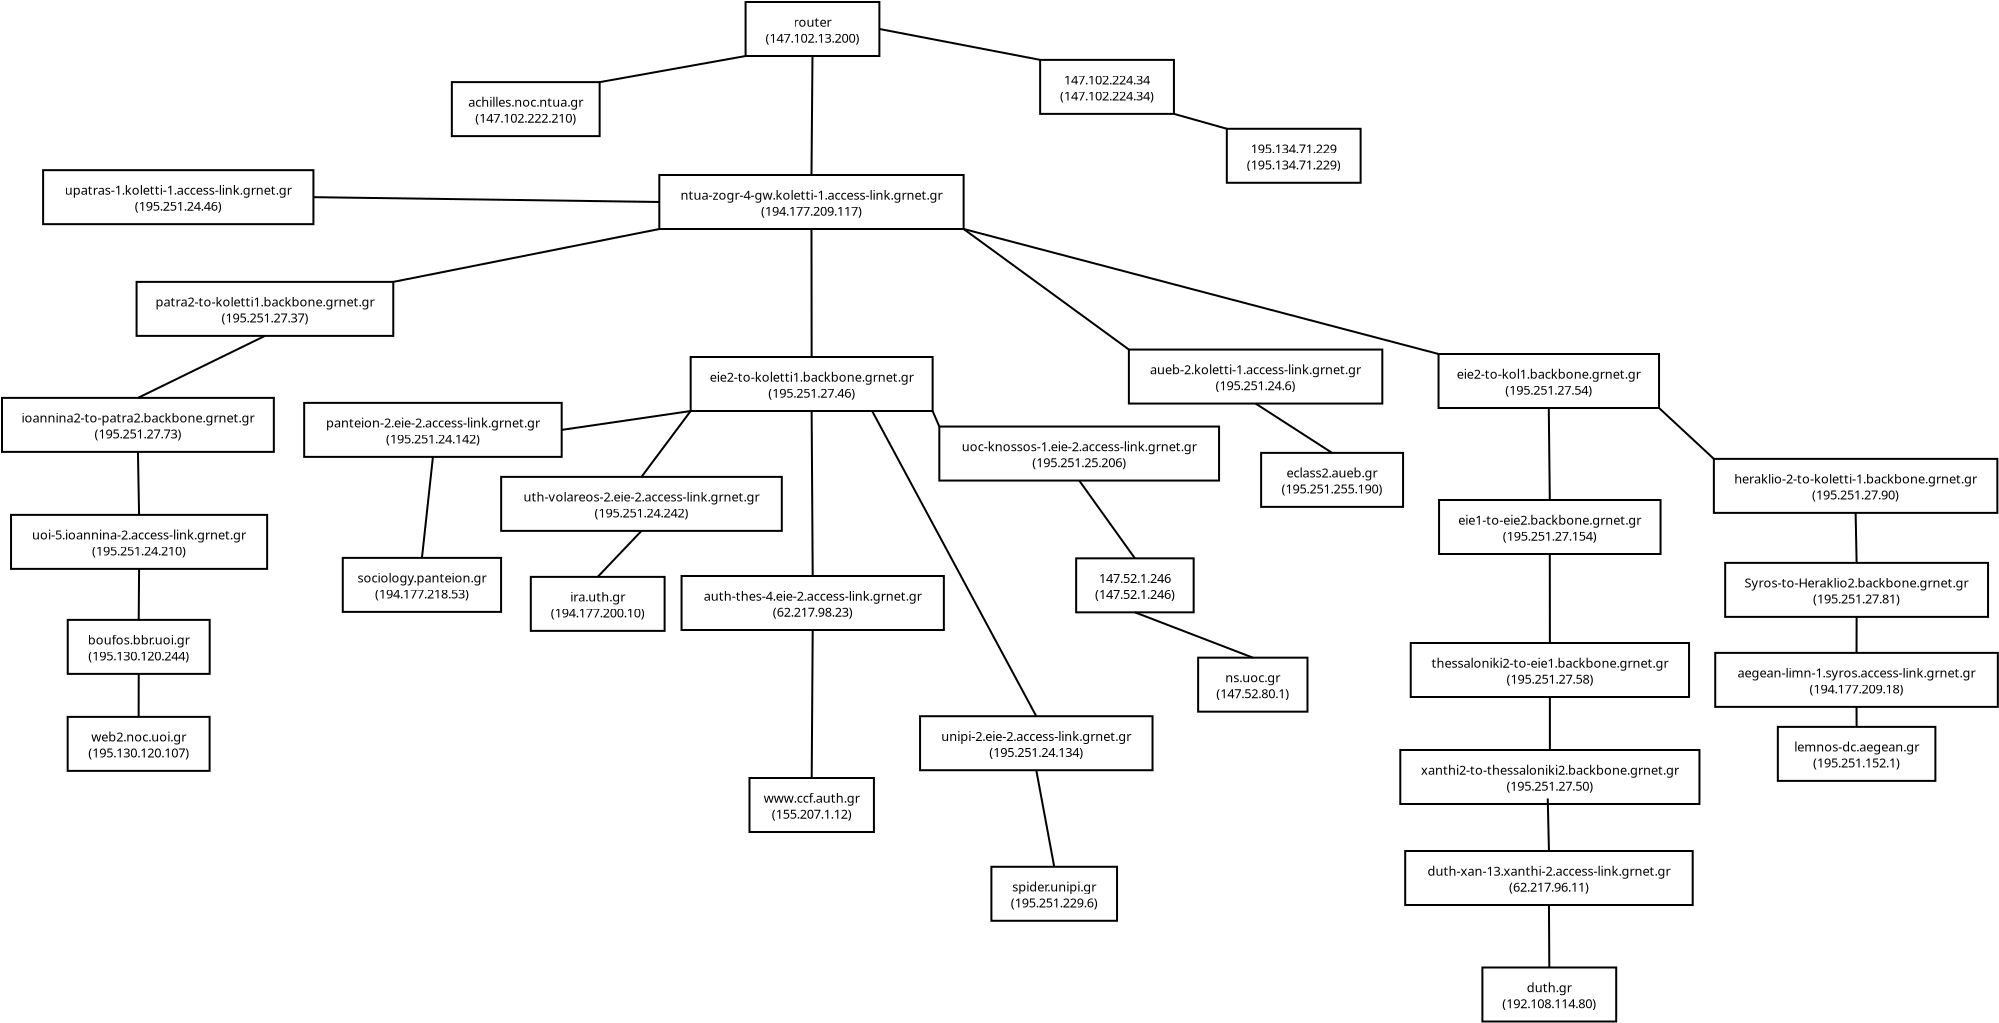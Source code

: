<?xml version="1.0" encoding="UTF-8"?>
<dia:diagram xmlns:dia="http://www.lysator.liu.se/~alla/dia/">
  <dia:layer name="Background" visible="true" active="true">
    <dia:object type="Flowchart - Box" version="0" id="O0">
      <dia:attribute name="obj_pos">
        <dia:point val="12.055,2.95"/>
      </dia:attribute>
      <dia:attribute name="obj_bb">
        <dia:rectangle val="12.005,2.9;18.795,5.7"/>
      </dia:attribute>
      <dia:attribute name="elem_corner">
        <dia:point val="12.055,2.95"/>
      </dia:attribute>
      <dia:attribute name="elem_width">
        <dia:real val="6.69"/>
      </dia:attribute>
      <dia:attribute name="elem_height">
        <dia:real val="2.7"/>
      </dia:attribute>
      <dia:attribute name="show_background">
        <dia:boolean val="true"/>
      </dia:attribute>
      <dia:attribute name="padding">
        <dia:real val="0.5"/>
      </dia:attribute>
      <dia:attribute name="text">
        <dia:composite type="text">
          <dia:attribute name="string">
            <dia:string>#router
(147.102.13.200)#</dia:string>
          </dia:attribute>
          <dia:attribute name="font">
            <dia:font family="sans" style="0" name="Helvetica"/>
          </dia:attribute>
          <dia:attribute name="height">
            <dia:real val="0.8"/>
          </dia:attribute>
          <dia:attribute name="pos">
            <dia:point val="15.4,4.095"/>
          </dia:attribute>
          <dia:attribute name="color">
            <dia:color val="#000000"/>
          </dia:attribute>
          <dia:attribute name="alignment">
            <dia:enum val="1"/>
          </dia:attribute>
        </dia:composite>
      </dia:attribute>
    </dia:object>
    <dia:object type="Flowchart - Box" version="0" id="O1">
      <dia:attribute name="obj_pos">
        <dia:point val="7.742,11.6"/>
      </dia:attribute>
      <dia:attribute name="obj_bb">
        <dia:rectangle val="7.692,11.55;23.008,14.35"/>
      </dia:attribute>
      <dia:attribute name="elem_corner">
        <dia:point val="7.742,11.6"/>
      </dia:attribute>
      <dia:attribute name="elem_width">
        <dia:real val="15.215"/>
      </dia:attribute>
      <dia:attribute name="elem_height">
        <dia:real val="2.7"/>
      </dia:attribute>
      <dia:attribute name="show_background">
        <dia:boolean val="true"/>
      </dia:attribute>
      <dia:attribute name="padding">
        <dia:real val="0.5"/>
      </dia:attribute>
      <dia:attribute name="text">
        <dia:composite type="text">
          <dia:attribute name="string">
            <dia:string>#ntua-zogr-4-gw.koletti-1.access-link.grnet.gr
(194.177.209.117)#</dia:string>
          </dia:attribute>
          <dia:attribute name="font">
            <dia:font family="sans" style="0" name="Helvetica"/>
          </dia:attribute>
          <dia:attribute name="height">
            <dia:real val="0.8"/>
          </dia:attribute>
          <dia:attribute name="pos">
            <dia:point val="15.35,12.745"/>
          </dia:attribute>
          <dia:attribute name="color">
            <dia:color val="#000000"/>
          </dia:attribute>
          <dia:attribute name="alignment">
            <dia:enum val="1"/>
          </dia:attribute>
        </dia:composite>
      </dia:attribute>
    </dia:object>
    <dia:object type="Flowchart - Box" version="0" id="O2">
      <dia:attribute name="obj_pos">
        <dia:point val="9.309,20.7"/>
      </dia:attribute>
      <dia:attribute name="obj_bb">
        <dia:rectangle val="9.259,20.65;21.456,23.45"/>
      </dia:attribute>
      <dia:attribute name="elem_corner">
        <dia:point val="9.309,20.7"/>
      </dia:attribute>
      <dia:attribute name="elem_width">
        <dia:real val="12.098"/>
      </dia:attribute>
      <dia:attribute name="elem_height">
        <dia:real val="2.7"/>
      </dia:attribute>
      <dia:attribute name="show_background">
        <dia:boolean val="true"/>
      </dia:attribute>
      <dia:attribute name="padding">
        <dia:real val="0.5"/>
      </dia:attribute>
      <dia:attribute name="text">
        <dia:composite type="text">
          <dia:attribute name="string">
            <dia:string>#eie2-to-koletti1.backbone.grnet.gr
(195.251.27.46)#</dia:string>
          </dia:attribute>
          <dia:attribute name="font">
            <dia:font family="sans" style="0" name="Helvetica"/>
          </dia:attribute>
          <dia:attribute name="height">
            <dia:real val="0.8"/>
          </dia:attribute>
          <dia:attribute name="pos">
            <dia:point val="15.358,21.845"/>
          </dia:attribute>
          <dia:attribute name="color">
            <dia:color val="#000000"/>
          </dia:attribute>
          <dia:attribute name="alignment">
            <dia:enum val="1"/>
          </dia:attribute>
        </dia:composite>
      </dia:attribute>
    </dia:object>
    <dia:object type="Flowchart - Box" version="0" id="O3">
      <dia:attribute name="obj_pos">
        <dia:point val="8.854,31.65"/>
      </dia:attribute>
      <dia:attribute name="obj_bb">
        <dia:rectangle val="8.804,31.6;22.019,34.4"/>
      </dia:attribute>
      <dia:attribute name="elem_corner">
        <dia:point val="8.854,31.65"/>
      </dia:attribute>
      <dia:attribute name="elem_width">
        <dia:real val="13.115"/>
      </dia:attribute>
      <dia:attribute name="elem_height">
        <dia:real val="2.7"/>
      </dia:attribute>
      <dia:attribute name="show_background">
        <dia:boolean val="true"/>
      </dia:attribute>
      <dia:attribute name="padding">
        <dia:real val="0.5"/>
      </dia:attribute>
      <dia:attribute name="text">
        <dia:composite type="text">
          <dia:attribute name="string">
            <dia:string>#auth-thes-4.eie-2.access-link.grnet.gr
(62.217.98.23)#</dia:string>
          </dia:attribute>
          <dia:attribute name="font">
            <dia:font family="sans" style="0" name="Helvetica"/>
          </dia:attribute>
          <dia:attribute name="height">
            <dia:real val="0.8"/>
          </dia:attribute>
          <dia:attribute name="pos">
            <dia:point val="15.411,32.795"/>
          </dia:attribute>
          <dia:attribute name="color">
            <dia:color val="#000000"/>
          </dia:attribute>
          <dia:attribute name="alignment">
            <dia:enum val="1"/>
          </dia:attribute>
        </dia:composite>
      </dia:attribute>
    </dia:object>
    <dia:object type="Flowchart - Box" version="0" id="O4">
      <dia:attribute name="obj_pos">
        <dia:point val="12.25,41.75"/>
      </dia:attribute>
      <dia:attribute name="obj_bb">
        <dia:rectangle val="12.2,41.7;18.523,44.5"/>
      </dia:attribute>
      <dia:attribute name="elem_corner">
        <dia:point val="12.25,41.75"/>
      </dia:attribute>
      <dia:attribute name="elem_width">
        <dia:real val="6.222"/>
      </dia:attribute>
      <dia:attribute name="elem_height">
        <dia:real val="2.7"/>
      </dia:attribute>
      <dia:attribute name="show_background">
        <dia:boolean val="true"/>
      </dia:attribute>
      <dia:attribute name="padding">
        <dia:real val="0.5"/>
      </dia:attribute>
      <dia:attribute name="text">
        <dia:composite type="text">
          <dia:attribute name="string">
            <dia:string>#www.ccf.auth.gr
(155.207.1.12)#</dia:string>
          </dia:attribute>
          <dia:attribute name="font">
            <dia:font family="sans" style="0" name="Helvetica"/>
          </dia:attribute>
          <dia:attribute name="height">
            <dia:real val="0.8"/>
          </dia:attribute>
          <dia:attribute name="pos">
            <dia:point val="15.361,42.895"/>
          </dia:attribute>
          <dia:attribute name="color">
            <dia:color val="#000000"/>
          </dia:attribute>
          <dia:attribute name="alignment">
            <dia:enum val="1"/>
          </dia:attribute>
        </dia:composite>
      </dia:attribute>
    </dia:object>
    <dia:object type="Standard - Line" version="0" id="O5">
      <dia:attribute name="obj_pos">
        <dia:point val="15.4,5.65"/>
      </dia:attribute>
      <dia:attribute name="obj_bb">
        <dia:rectangle val="15.3,5.6;15.45,11.65"/>
      </dia:attribute>
      <dia:attribute name="conn_endpoints">
        <dia:point val="15.4,5.65"/>
        <dia:point val="15.35,11.6"/>
      </dia:attribute>
      <dia:attribute name="numcp">
        <dia:int val="1"/>
      </dia:attribute>
      <dia:connections>
        <dia:connection handle="0" to="O0" connection="13"/>
        <dia:connection handle="1" to="O1" connection="2"/>
      </dia:connections>
    </dia:object>
    <dia:object type="Standard - Line" version="0" id="O6">
      <dia:attribute name="obj_pos">
        <dia:point val="15.35,14.3"/>
      </dia:attribute>
      <dia:attribute name="obj_bb">
        <dia:rectangle val="15.3,14.25;15.408,20.75"/>
      </dia:attribute>
      <dia:attribute name="conn_endpoints">
        <dia:point val="15.35,14.3"/>
        <dia:point val="15.358,20.7"/>
      </dia:attribute>
      <dia:attribute name="numcp">
        <dia:int val="1"/>
      </dia:attribute>
      <dia:connections>
        <dia:connection handle="0" to="O1" connection="13"/>
        <dia:connection handle="1" to="O2" connection="2"/>
      </dia:connections>
    </dia:object>
    <dia:object type="Standard - Line" version="0" id="O7">
      <dia:attribute name="obj_pos">
        <dia:point val="15.358,23.4"/>
      </dia:attribute>
      <dia:attribute name="obj_bb">
        <dia:rectangle val="15.307,23.35;15.462,31.7"/>
      </dia:attribute>
      <dia:attribute name="conn_endpoints">
        <dia:point val="15.358,23.4"/>
        <dia:point val="15.411,31.65"/>
      </dia:attribute>
      <dia:attribute name="numcp">
        <dia:int val="1"/>
      </dia:attribute>
      <dia:connections>
        <dia:connection handle="0" to="O2" connection="13"/>
        <dia:connection handle="1" to="O3" connection="2"/>
      </dia:connections>
    </dia:object>
    <dia:object type="Standard - Line" version="0" id="O8">
      <dia:attribute name="obj_pos">
        <dia:point val="15.411,34.35"/>
      </dia:attribute>
      <dia:attribute name="obj_bb">
        <dia:rectangle val="15.311,34.3;15.462,41.8"/>
      </dia:attribute>
      <dia:attribute name="conn_endpoints">
        <dia:point val="15.411,34.35"/>
        <dia:point val="15.361,41.75"/>
      </dia:attribute>
      <dia:attribute name="numcp">
        <dia:int val="1"/>
      </dia:attribute>
      <dia:connections>
        <dia:connection handle="0" to="O3" connection="13"/>
        <dia:connection handle="1" to="O4" connection="2"/>
      </dia:connections>
    </dia:object>
    <dia:object type="Flowchart - Box" version="0" id="O9">
      <dia:attribute name="obj_pos">
        <dia:point val="31.22,20.328"/>
      </dia:attribute>
      <dia:attribute name="obj_bb">
        <dia:rectangle val="31.169,20.278;43.942,23.078"/>
      </dia:attribute>
      <dia:attribute name="elem_corner">
        <dia:point val="31.22,20.328"/>
      </dia:attribute>
      <dia:attribute name="elem_width">
        <dia:real val="12.672"/>
      </dia:attribute>
      <dia:attribute name="elem_height">
        <dia:real val="2.7"/>
      </dia:attribute>
      <dia:attribute name="show_background">
        <dia:boolean val="true"/>
      </dia:attribute>
      <dia:attribute name="padding">
        <dia:real val="0.5"/>
      </dia:attribute>
      <dia:attribute name="text">
        <dia:composite type="text">
          <dia:attribute name="string">
            <dia:string>#aueb-2.koletti-1.access-link.grnet.gr
(195.251.24.6)#</dia:string>
          </dia:attribute>
          <dia:attribute name="font">
            <dia:font family="sans" style="0" name="Helvetica"/>
          </dia:attribute>
          <dia:attribute name="height">
            <dia:real val="0.8"/>
          </dia:attribute>
          <dia:attribute name="pos">
            <dia:point val="37.556,21.473"/>
          </dia:attribute>
          <dia:attribute name="color">
            <dia:color val="#000000"/>
          </dia:attribute>
          <dia:attribute name="alignment">
            <dia:enum val="1"/>
          </dia:attribute>
        </dia:composite>
      </dia:attribute>
    </dia:object>
    <dia:object type="Standard - Line" version="0" id="O10">
      <dia:attribute name="obj_pos">
        <dia:point val="22.957,14.3"/>
      </dia:attribute>
      <dia:attribute name="obj_bb">
        <dia:rectangle val="22.888,14.23;31.289,20.398"/>
      </dia:attribute>
      <dia:attribute name="conn_endpoints">
        <dia:point val="22.957,14.3"/>
        <dia:point val="31.22,20.328"/>
      </dia:attribute>
      <dia:attribute name="numcp">
        <dia:int val="1"/>
      </dia:attribute>
      <dia:connections>
        <dia:connection handle="0" to="O1" connection="15"/>
        <dia:connection handle="1" to="O9" connection="0"/>
      </dia:connections>
    </dia:object>
    <dia:object type="Flowchart - Box" version="0" id="O11">
      <dia:attribute name="obj_pos">
        <dia:point val="37.832,25.494"/>
      </dia:attribute>
      <dia:attribute name="obj_bb">
        <dia:rectangle val="37.782,25.444;44.979,28.244"/>
      </dia:attribute>
      <dia:attribute name="elem_corner">
        <dia:point val="37.832,25.494"/>
      </dia:attribute>
      <dia:attribute name="elem_width">
        <dia:real val="7.097"/>
      </dia:attribute>
      <dia:attribute name="elem_height">
        <dia:real val="2.7"/>
      </dia:attribute>
      <dia:attribute name="show_background">
        <dia:boolean val="true"/>
      </dia:attribute>
      <dia:attribute name="padding">
        <dia:real val="0.5"/>
      </dia:attribute>
      <dia:attribute name="text">
        <dia:composite type="text">
          <dia:attribute name="string">
            <dia:string>#eclass2.aueb.gr
(195.251.255.190)#</dia:string>
          </dia:attribute>
          <dia:attribute name="font">
            <dia:font family="sans" style="0" name="Helvetica"/>
          </dia:attribute>
          <dia:attribute name="height">
            <dia:real val="0.8"/>
          </dia:attribute>
          <dia:attribute name="pos">
            <dia:point val="41.38,26.639"/>
          </dia:attribute>
          <dia:attribute name="color">
            <dia:color val="#000000"/>
          </dia:attribute>
          <dia:attribute name="alignment">
            <dia:enum val="1"/>
          </dia:attribute>
        </dia:composite>
      </dia:attribute>
    </dia:object>
    <dia:object type="Standard - Line" version="0" id="O12">
      <dia:attribute name="obj_pos">
        <dia:point val="37.556,23.028"/>
      </dia:attribute>
      <dia:attribute name="obj_bb">
        <dia:rectangle val="37.487,22.959;41.45,25.564"/>
      </dia:attribute>
      <dia:attribute name="conn_endpoints">
        <dia:point val="37.556,23.028"/>
        <dia:point val="41.38,25.494"/>
      </dia:attribute>
      <dia:attribute name="numcp">
        <dia:int val="1"/>
      </dia:attribute>
      <dia:connections>
        <dia:connection handle="0" to="O9" connection="13"/>
        <dia:connection handle="1" to="O11" connection="2"/>
      </dia:connections>
    </dia:object>
    <dia:object type="Flowchart - Box" version="0" id="O13">
      <dia:attribute name="obj_pos">
        <dia:point val="46.703,20.55"/>
      </dia:attribute>
      <dia:attribute name="obj_bb">
        <dia:rectangle val="46.653,20.5;57.778,23.3"/>
      </dia:attribute>
      <dia:attribute name="elem_corner">
        <dia:point val="46.703,20.55"/>
      </dia:attribute>
      <dia:attribute name="elem_width">
        <dia:real val="11.025"/>
      </dia:attribute>
      <dia:attribute name="elem_height">
        <dia:real val="2.7"/>
      </dia:attribute>
      <dia:attribute name="show_background">
        <dia:boolean val="true"/>
      </dia:attribute>
      <dia:attribute name="padding">
        <dia:real val="0.5"/>
      </dia:attribute>
      <dia:attribute name="text">
        <dia:composite type="text">
          <dia:attribute name="string">
            <dia:string>#eie2-to-kol1.backbone.grnet.gr
(195.251.27.54)#</dia:string>
          </dia:attribute>
          <dia:attribute name="font">
            <dia:font family="sans" style="0" name="Helvetica"/>
          </dia:attribute>
          <dia:attribute name="height">
            <dia:real val="0.8"/>
          </dia:attribute>
          <dia:attribute name="pos">
            <dia:point val="52.215,21.695"/>
          </dia:attribute>
          <dia:attribute name="color">
            <dia:color val="#000000"/>
          </dia:attribute>
          <dia:attribute name="alignment">
            <dia:enum val="1"/>
          </dia:attribute>
        </dia:composite>
      </dia:attribute>
    </dia:object>
    <dia:object type="Standard - Line" version="0" id="O14">
      <dia:attribute name="obj_pos">
        <dia:point val="22.957,14.3"/>
      </dia:attribute>
      <dia:attribute name="obj_bb">
        <dia:rectangle val="22.896,14.239;46.764,20.611"/>
      </dia:attribute>
      <dia:attribute name="conn_endpoints">
        <dia:point val="22.957,14.3"/>
        <dia:point val="46.703,20.55"/>
      </dia:attribute>
      <dia:attribute name="numcp">
        <dia:int val="1"/>
      </dia:attribute>
      <dia:connections>
        <dia:connection handle="0" to="O1" connection="15"/>
        <dia:connection handle="1" to="O13" connection="0"/>
      </dia:connections>
    </dia:object>
    <dia:object type="Standard - Line" version="0" id="O15">
      <dia:attribute name="obj_pos">
        <dia:point val="52.215,23.25"/>
      </dia:attribute>
      <dia:attribute name="obj_bb">
        <dia:rectangle val="52.164,23.199;52.317,27.901"/>
      </dia:attribute>
      <dia:attribute name="conn_endpoints">
        <dia:point val="52.215,23.25"/>
        <dia:point val="52.266,27.85"/>
      </dia:attribute>
      <dia:attribute name="numcp">
        <dia:int val="1"/>
      </dia:attribute>
      <dia:connections>
        <dia:connection handle="0" to="O13" connection="13"/>
        <dia:connection handle="1" to="O16" connection="2"/>
      </dia:connections>
    </dia:object>
    <dia:object type="Flowchart - Box" version="0" id="O16">
      <dia:attribute name="obj_pos">
        <dia:point val="46.729,27.85"/>
      </dia:attribute>
      <dia:attribute name="obj_bb">
        <dia:rectangle val="46.679,27.8;57.854,30.6"/>
      </dia:attribute>
      <dia:attribute name="elem_corner">
        <dia:point val="46.729,27.85"/>
      </dia:attribute>
      <dia:attribute name="elem_width">
        <dia:real val="11.075"/>
      </dia:attribute>
      <dia:attribute name="elem_height">
        <dia:real val="2.7"/>
      </dia:attribute>
      <dia:attribute name="show_background">
        <dia:boolean val="true"/>
      </dia:attribute>
      <dia:attribute name="padding">
        <dia:real val="0.5"/>
      </dia:attribute>
      <dia:attribute name="text">
        <dia:composite type="text">
          <dia:attribute name="string">
            <dia:string>#eie1-to-eie2.backbone.grnet.gr
(195.251.27.154)#</dia:string>
          </dia:attribute>
          <dia:attribute name="font">
            <dia:font family="sans" style="0" name="Helvetica"/>
          </dia:attribute>
          <dia:attribute name="height">
            <dia:real val="0.8"/>
          </dia:attribute>
          <dia:attribute name="pos">
            <dia:point val="52.266,28.995"/>
          </dia:attribute>
          <dia:attribute name="color">
            <dia:color val="#000000"/>
          </dia:attribute>
          <dia:attribute name="alignment">
            <dia:enum val="1"/>
          </dia:attribute>
        </dia:composite>
      </dia:attribute>
    </dia:object>
    <dia:object type="Flowchart - Box" version="0" id="O17">
      <dia:attribute name="obj_pos">
        <dia:point val="45.313,35"/>
      </dia:attribute>
      <dia:attribute name="obj_bb">
        <dia:rectangle val="45.263,34.95;59.278,37.75"/>
      </dia:attribute>
      <dia:attribute name="elem_corner">
        <dia:point val="45.313,35"/>
      </dia:attribute>
      <dia:attribute name="elem_width">
        <dia:real val="13.915"/>
      </dia:attribute>
      <dia:attribute name="elem_height">
        <dia:real val="2.7"/>
      </dia:attribute>
      <dia:attribute name="show_background">
        <dia:boolean val="true"/>
      </dia:attribute>
      <dia:attribute name="padding">
        <dia:real val="0.5"/>
      </dia:attribute>
      <dia:attribute name="text">
        <dia:composite type="text">
          <dia:attribute name="string">
            <dia:string>#thessaloniki2-to-eie1.backbone.grnet.gr
(195.251.27.58)#</dia:string>
          </dia:attribute>
          <dia:attribute name="font">
            <dia:font family="sans" style="0" name="Helvetica"/>
          </dia:attribute>
          <dia:attribute name="height">
            <dia:real val="0.8"/>
          </dia:attribute>
          <dia:attribute name="pos">
            <dia:point val="52.27,36.145"/>
          </dia:attribute>
          <dia:attribute name="color">
            <dia:color val="#000000"/>
          </dia:attribute>
          <dia:attribute name="alignment">
            <dia:enum val="1"/>
          </dia:attribute>
        </dia:composite>
      </dia:attribute>
    </dia:object>
    <dia:object type="Standard - Line" version="0" id="O18">
      <dia:attribute name="obj_pos">
        <dia:point val="52.266,30.55"/>
      </dia:attribute>
      <dia:attribute name="obj_bb">
        <dia:rectangle val="52.216,30.5;52.32,35.05"/>
      </dia:attribute>
      <dia:attribute name="conn_endpoints">
        <dia:point val="52.266,30.55"/>
        <dia:point val="52.27,35"/>
      </dia:attribute>
      <dia:attribute name="numcp">
        <dia:int val="1"/>
      </dia:attribute>
      <dia:connections>
        <dia:connection handle="0" to="O16" connection="13"/>
        <dia:connection handle="1" to="O17" connection="2"/>
      </dia:connections>
    </dia:object>
    <dia:object type="Flowchart - Box" version="0" id="O19">
      <dia:attribute name="obj_pos">
        <dia:point val="44.791,40.35"/>
      </dia:attribute>
      <dia:attribute name="obj_bb">
        <dia:rectangle val="44.741,40.3;59.799,43.1"/>
      </dia:attribute>
      <dia:attribute name="elem_corner">
        <dia:point val="44.791,40.35"/>
      </dia:attribute>
      <dia:attribute name="elem_width">
        <dia:real val="14.957"/>
      </dia:attribute>
      <dia:attribute name="elem_height">
        <dia:real val="2.7"/>
      </dia:attribute>
      <dia:attribute name="show_background">
        <dia:boolean val="true"/>
      </dia:attribute>
      <dia:attribute name="padding">
        <dia:real val="0.5"/>
      </dia:attribute>
      <dia:attribute name="text">
        <dia:composite type="text">
          <dia:attribute name="string">
            <dia:string>#xanthi2-to-thessaloniki2.backbone.grnet.gr
(195.251.27.50)#</dia:string>
          </dia:attribute>
          <dia:attribute name="font">
            <dia:font family="sans" style="0" name="Helvetica"/>
          </dia:attribute>
          <dia:attribute name="height">
            <dia:real val="0.8"/>
          </dia:attribute>
          <dia:attribute name="pos">
            <dia:point val="52.27,41.495"/>
          </dia:attribute>
          <dia:attribute name="color">
            <dia:color val="#000000"/>
          </dia:attribute>
          <dia:attribute name="alignment">
            <dia:enum val="1"/>
          </dia:attribute>
        </dia:composite>
      </dia:attribute>
    </dia:object>
    <dia:object type="Standard - Line" version="0" id="O20">
      <dia:attribute name="obj_pos">
        <dia:point val="52.27,37.7"/>
      </dia:attribute>
      <dia:attribute name="obj_bb">
        <dia:rectangle val="52.22,37.65;52.32,40.4"/>
      </dia:attribute>
      <dia:attribute name="conn_endpoints">
        <dia:point val="52.27,37.7"/>
        <dia:point val="52.27,40.35"/>
      </dia:attribute>
      <dia:attribute name="numcp">
        <dia:int val="1"/>
      </dia:attribute>
      <dia:connections>
        <dia:connection handle="0" to="O17" connection="13"/>
        <dia:connection handle="1" to="O19" connection="2"/>
      </dia:connections>
    </dia:object>
    <dia:object type="Flowchart - Box" version="0" id="O21">
      <dia:attribute name="obj_pos">
        <dia:point val="45.036,45.4"/>
      </dia:attribute>
      <dia:attribute name="obj_bb">
        <dia:rectangle val="44.986,45.35;59.461,48.15"/>
      </dia:attribute>
      <dia:attribute name="elem_corner">
        <dia:point val="45.036,45.4"/>
      </dia:attribute>
      <dia:attribute name="elem_width">
        <dia:real val="14.375"/>
      </dia:attribute>
      <dia:attribute name="elem_height">
        <dia:real val="2.7"/>
      </dia:attribute>
      <dia:attribute name="show_background">
        <dia:boolean val="true"/>
      </dia:attribute>
      <dia:attribute name="padding">
        <dia:real val="0.5"/>
      </dia:attribute>
      <dia:attribute name="text">
        <dia:composite type="text">
          <dia:attribute name="string">
            <dia:string>#duth-xan-13.xanthi-2.access-link.grnet.gr
(62.217.96.11)#</dia:string>
          </dia:attribute>
          <dia:attribute name="font">
            <dia:font family="sans" style="0" name="Helvetica"/>
          </dia:attribute>
          <dia:attribute name="height">
            <dia:real val="0.8"/>
          </dia:attribute>
          <dia:attribute name="pos">
            <dia:point val="52.224,46.545"/>
          </dia:attribute>
          <dia:attribute name="color">
            <dia:color val="#000000"/>
          </dia:attribute>
          <dia:attribute name="alignment">
            <dia:enum val="1"/>
          </dia:attribute>
        </dia:composite>
      </dia:attribute>
    </dia:object>
    <dia:object type="Standard - Line" version="0" id="O22">
      <dia:attribute name="obj_pos">
        <dia:point val="52.163,42.775"/>
      </dia:attribute>
      <dia:attribute name="obj_bb">
        <dia:rectangle val="52.111,42.724;52.275,45.451"/>
      </dia:attribute>
      <dia:attribute name="conn_endpoints">
        <dia:point val="52.163,42.775"/>
        <dia:point val="52.224,45.4"/>
      </dia:attribute>
      <dia:attribute name="numcp">
        <dia:int val="1"/>
      </dia:attribute>
      <dia:connections>
        <dia:connection handle="1" to="O21" connection="2"/>
      </dia:connections>
    </dia:object>
    <dia:object type="Flowchart - Box" version="0" id="O23">
      <dia:attribute name="obj_pos">
        <dia:point val="48.896,51.225"/>
      </dia:attribute>
      <dia:attribute name="obj_bb">
        <dia:rectangle val="48.846,51.175;55.636,53.975"/>
      </dia:attribute>
      <dia:attribute name="elem_corner">
        <dia:point val="48.896,51.225"/>
      </dia:attribute>
      <dia:attribute name="elem_width">
        <dia:real val="6.69"/>
      </dia:attribute>
      <dia:attribute name="elem_height">
        <dia:real val="2.7"/>
      </dia:attribute>
      <dia:attribute name="show_background">
        <dia:boolean val="true"/>
      </dia:attribute>
      <dia:attribute name="padding">
        <dia:real val="0.5"/>
      </dia:attribute>
      <dia:attribute name="text">
        <dia:composite type="text">
          <dia:attribute name="string">
            <dia:string>#duth.gr
(192.108.114.80)#</dia:string>
          </dia:attribute>
          <dia:attribute name="font">
            <dia:font family="sans" style="0" name="Helvetica"/>
          </dia:attribute>
          <dia:attribute name="height">
            <dia:real val="0.8"/>
          </dia:attribute>
          <dia:attribute name="pos">
            <dia:point val="52.241,52.37"/>
          </dia:attribute>
          <dia:attribute name="color">
            <dia:color val="#000000"/>
          </dia:attribute>
          <dia:attribute name="alignment">
            <dia:enum val="1"/>
          </dia:attribute>
        </dia:composite>
      </dia:attribute>
    </dia:object>
    <dia:object type="Standard - Line" version="0" id="O24">
      <dia:attribute name="obj_pos">
        <dia:point val="52.224,48.1"/>
      </dia:attribute>
      <dia:attribute name="obj_bb">
        <dia:rectangle val="52.174,48.05;52.292,51.275"/>
      </dia:attribute>
      <dia:attribute name="conn_endpoints">
        <dia:point val="52.224,48.1"/>
        <dia:point val="52.241,51.225"/>
      </dia:attribute>
      <dia:attribute name="numcp">
        <dia:int val="1"/>
      </dia:attribute>
      <dia:connections>
        <dia:connection handle="0" to="O21" connection="13"/>
        <dia:connection handle="1" to="O23" connection="2"/>
      </dia:connections>
    </dia:object>
    <dia:object type="Flowchart - Box" version="0" id="O25">
      <dia:attribute name="obj_pos">
        <dia:point val="21.742,24.178"/>
      </dia:attribute>
      <dia:attribute name="obj_bb">
        <dia:rectangle val="21.692,24.128;35.78,26.928"/>
      </dia:attribute>
      <dia:attribute name="elem_corner">
        <dia:point val="21.742,24.178"/>
      </dia:attribute>
      <dia:attribute name="elem_width">
        <dia:real val="13.987"/>
      </dia:attribute>
      <dia:attribute name="elem_height">
        <dia:real val="2.7"/>
      </dia:attribute>
      <dia:attribute name="show_background">
        <dia:boolean val="true"/>
      </dia:attribute>
      <dia:attribute name="padding">
        <dia:real val="0.5"/>
      </dia:attribute>
      <dia:attribute name="text">
        <dia:composite type="text">
          <dia:attribute name="string">
            <dia:string>#uoc-knossos-1.eie-2.access-link.grnet.gr
(195.251.25.206)#</dia:string>
          </dia:attribute>
          <dia:attribute name="font">
            <dia:font family="sans" style="0" name="Helvetica"/>
          </dia:attribute>
          <dia:attribute name="height">
            <dia:real val="0.8"/>
          </dia:attribute>
          <dia:attribute name="pos">
            <dia:point val="28.736,25.323"/>
          </dia:attribute>
          <dia:attribute name="color">
            <dia:color val="#000000"/>
          </dia:attribute>
          <dia:attribute name="alignment">
            <dia:enum val="1"/>
          </dia:attribute>
        </dia:composite>
      </dia:attribute>
    </dia:object>
    <dia:object type="Flowchart - Box" version="0" id="O26">
      <dia:attribute name="obj_pos">
        <dia:point val="28.584,30.767"/>
      </dia:attribute>
      <dia:attribute name="obj_bb">
        <dia:rectangle val="28.534,30.717;34.509,33.517"/>
      </dia:attribute>
      <dia:attribute name="elem_corner">
        <dia:point val="28.584,30.767"/>
      </dia:attribute>
      <dia:attribute name="elem_width">
        <dia:real val="5.875"/>
      </dia:attribute>
      <dia:attribute name="elem_height">
        <dia:real val="2.7"/>
      </dia:attribute>
      <dia:attribute name="show_background">
        <dia:boolean val="true"/>
      </dia:attribute>
      <dia:attribute name="padding">
        <dia:real val="0.5"/>
      </dia:attribute>
      <dia:attribute name="text">
        <dia:composite type="text">
          <dia:attribute name="string">
            <dia:string>#147.52.1.246
(147.52.1.246)#</dia:string>
          </dia:attribute>
          <dia:attribute name="font">
            <dia:font family="sans" style="0" name="Helvetica"/>
          </dia:attribute>
          <dia:attribute name="height">
            <dia:real val="0.8"/>
          </dia:attribute>
          <dia:attribute name="pos">
            <dia:point val="31.521,31.912"/>
          </dia:attribute>
          <dia:attribute name="color">
            <dia:color val="#000000"/>
          </dia:attribute>
          <dia:attribute name="alignment">
            <dia:enum val="1"/>
          </dia:attribute>
        </dia:composite>
      </dia:attribute>
    </dia:object>
    <dia:object type="Flowchart - Box" version="0" id="O27">
      <dia:attribute name="obj_pos">
        <dia:point val="34.683,35.733"/>
      </dia:attribute>
      <dia:attribute name="obj_bb">
        <dia:rectangle val="34.633,35.683;40.2,38.483"/>
      </dia:attribute>
      <dia:attribute name="elem_corner">
        <dia:point val="34.683,35.733"/>
      </dia:attribute>
      <dia:attribute name="elem_width">
        <dia:real val="5.467"/>
      </dia:attribute>
      <dia:attribute name="elem_height">
        <dia:real val="2.7"/>
      </dia:attribute>
      <dia:attribute name="show_background">
        <dia:boolean val="true"/>
      </dia:attribute>
      <dia:attribute name="padding">
        <dia:real val="0.5"/>
      </dia:attribute>
      <dia:attribute name="text">
        <dia:composite type="text">
          <dia:attribute name="string">
            <dia:string>#ns.uoc.gr
(147.52.80.1)#</dia:string>
          </dia:attribute>
          <dia:attribute name="font">
            <dia:font family="sans" style="0" name="Helvetica"/>
          </dia:attribute>
          <dia:attribute name="height">
            <dia:real val="0.8"/>
          </dia:attribute>
          <dia:attribute name="pos">
            <dia:point val="37.417,36.878"/>
          </dia:attribute>
          <dia:attribute name="color">
            <dia:color val="#000000"/>
          </dia:attribute>
          <dia:attribute name="alignment">
            <dia:enum val="1"/>
          </dia:attribute>
        </dia:composite>
      </dia:attribute>
    </dia:object>
    <dia:object type="Standard - Line" version="0" id="O28">
      <dia:attribute name="obj_pos">
        <dia:point val="21.406,23.4"/>
      </dia:attribute>
      <dia:attribute name="obj_bb">
        <dia:rectangle val="21.341,23.334;21.808,24.244"/>
      </dia:attribute>
      <dia:attribute name="conn_endpoints">
        <dia:point val="21.406,23.4"/>
        <dia:point val="21.742,24.178"/>
      </dia:attribute>
      <dia:attribute name="numcp">
        <dia:int val="1"/>
      </dia:attribute>
      <dia:connections>
        <dia:connection handle="0" to="O2" connection="15"/>
        <dia:connection handle="1" to="O25" connection="0"/>
      </dia:connections>
    </dia:object>
    <dia:object type="Standard - Line" version="0" id="O29">
      <dia:attribute name="obj_pos">
        <dia:point val="28.736,26.878"/>
      </dia:attribute>
      <dia:attribute name="obj_bb">
        <dia:rectangle val="28.666,26.808;31.591,30.836"/>
      </dia:attribute>
      <dia:attribute name="conn_endpoints">
        <dia:point val="28.736,26.878"/>
        <dia:point val="31.521,30.767"/>
      </dia:attribute>
      <dia:attribute name="numcp">
        <dia:int val="1"/>
      </dia:attribute>
      <dia:connections>
        <dia:connection handle="0" to="O25" connection="13"/>
        <dia:connection handle="1" to="O26" connection="2"/>
      </dia:connections>
    </dia:object>
    <dia:object type="Standard - Line" version="0" id="O30">
      <dia:attribute name="obj_pos">
        <dia:point val="31.521,33.467"/>
      </dia:attribute>
      <dia:attribute name="obj_bb">
        <dia:rectangle val="31.457,33.402;37.481,35.798"/>
      </dia:attribute>
      <dia:attribute name="conn_endpoints">
        <dia:point val="31.521,33.467"/>
        <dia:point val="37.417,35.733"/>
      </dia:attribute>
      <dia:attribute name="numcp">
        <dia:int val="1"/>
      </dia:attribute>
      <dia:connections>
        <dia:connection handle="0" to="O26" connection="13"/>
        <dia:connection handle="1" to="O27" connection="2"/>
      </dia:connections>
    </dia:object>
    <dia:object type="Flowchart - Box" version="0" id="O31">
      <dia:attribute name="obj_pos">
        <dia:point val="-10.015,22.994"/>
      </dia:attribute>
      <dia:attribute name="obj_bb">
        <dia:rectangle val="-10.065,22.944;2.91,25.744"/>
      </dia:attribute>
      <dia:attribute name="elem_corner">
        <dia:point val="-10.015,22.994"/>
      </dia:attribute>
      <dia:attribute name="elem_width">
        <dia:real val="12.875"/>
      </dia:attribute>
      <dia:attribute name="elem_height">
        <dia:real val="2.7"/>
      </dia:attribute>
      <dia:attribute name="show_background">
        <dia:boolean val="true"/>
      </dia:attribute>
      <dia:attribute name="padding">
        <dia:real val="0.5"/>
      </dia:attribute>
      <dia:attribute name="text">
        <dia:composite type="text">
          <dia:attribute name="string">
            <dia:string>#panteion-2.eie-2.access-link.grnet.gr
(195.251.24.142)#</dia:string>
          </dia:attribute>
          <dia:attribute name="font">
            <dia:font family="sans" style="0" name="Helvetica"/>
          </dia:attribute>
          <dia:attribute name="height">
            <dia:real val="0.8"/>
          </dia:attribute>
          <dia:attribute name="pos">
            <dia:point val="-3.577,24.139"/>
          </dia:attribute>
          <dia:attribute name="color">
            <dia:color val="#000000"/>
          </dia:attribute>
          <dia:attribute name="alignment">
            <dia:enum val="1"/>
          </dia:attribute>
        </dia:composite>
      </dia:attribute>
    </dia:object>
    <dia:object type="Flowchart - Box" version="0" id="O32">
      <dia:attribute name="obj_pos">
        <dia:point val="-8.085,30.744"/>
      </dia:attribute>
      <dia:attribute name="obj_bb">
        <dia:rectangle val="-8.135,30.694;-0.12,33.494"/>
      </dia:attribute>
      <dia:attribute name="elem_corner">
        <dia:point val="-8.085,30.744"/>
      </dia:attribute>
      <dia:attribute name="elem_width">
        <dia:real val="7.915"/>
      </dia:attribute>
      <dia:attribute name="elem_height">
        <dia:real val="2.7"/>
      </dia:attribute>
      <dia:attribute name="show_background">
        <dia:boolean val="true"/>
      </dia:attribute>
      <dia:attribute name="padding">
        <dia:real val="0.5"/>
      </dia:attribute>
      <dia:attribute name="text">
        <dia:composite type="text">
          <dia:attribute name="string">
            <dia:string>#sociology.panteion.gr
(194.177.218.53)#</dia:string>
          </dia:attribute>
          <dia:attribute name="font">
            <dia:font family="sans" style="0" name="Helvetica"/>
          </dia:attribute>
          <dia:attribute name="height">
            <dia:real val="0.8"/>
          </dia:attribute>
          <dia:attribute name="pos">
            <dia:point val="-4.127,31.889"/>
          </dia:attribute>
          <dia:attribute name="color">
            <dia:color val="#000000"/>
          </dia:attribute>
          <dia:attribute name="alignment">
            <dia:enum val="1"/>
          </dia:attribute>
        </dia:composite>
      </dia:attribute>
    </dia:object>
    <dia:object type="Standard - Line" version="0" id="O33">
      <dia:attribute name="obj_pos">
        <dia:point val="9.309,23.4"/>
      </dia:attribute>
      <dia:attribute name="obj_bb">
        <dia:rectangle val="2.803,23.343;9.366,24.401"/>
      </dia:attribute>
      <dia:attribute name="conn_endpoints">
        <dia:point val="9.309,23.4"/>
        <dia:point val="2.86,24.344"/>
      </dia:attribute>
      <dia:attribute name="numcp">
        <dia:int val="1"/>
      </dia:attribute>
      <dia:connections>
        <dia:connection handle="0" to="O2" connection="11"/>
        <dia:connection handle="1" to="O31" connection="8"/>
      </dia:connections>
    </dia:object>
    <dia:object type="Standard - Line" version="0" id="O34">
      <dia:attribute name="obj_pos">
        <dia:point val="-3.577,25.694"/>
      </dia:attribute>
      <dia:attribute name="obj_bb">
        <dia:rectangle val="-4.182,25.639;-3.522,30.799"/>
      </dia:attribute>
      <dia:attribute name="conn_endpoints">
        <dia:point val="-3.577,25.694"/>
        <dia:point val="-4.127,30.744"/>
      </dia:attribute>
      <dia:attribute name="numcp">
        <dia:int val="1"/>
      </dia:attribute>
      <dia:connections>
        <dia:connection handle="0" to="O31" connection="13"/>
        <dia:connection handle="1" to="O32" connection="2"/>
      </dia:connections>
    </dia:object>
    <dia:object type="Flowchart - Box" version="0" id="O35">
      <dia:attribute name="obj_pos">
        <dia:point val="-0.166,26.694"/>
      </dia:attribute>
      <dia:attribute name="obj_bb">
        <dia:rectangle val="-0.216,26.644;13.916,29.444"/>
      </dia:attribute>
      <dia:attribute name="elem_corner">
        <dia:point val="-0.166,26.694"/>
      </dia:attribute>
      <dia:attribute name="elem_width">
        <dia:real val="14.032"/>
      </dia:attribute>
      <dia:attribute name="elem_height">
        <dia:real val="2.7"/>
      </dia:attribute>
      <dia:attribute name="show_background">
        <dia:boolean val="true"/>
      </dia:attribute>
      <dia:attribute name="padding">
        <dia:real val="0.5"/>
      </dia:attribute>
      <dia:attribute name="text">
        <dia:composite type="text">
          <dia:attribute name="string">
            <dia:string>#uth-volareos-2.eie-2.access-link.grnet.gr
(195.251.24.242)#</dia:string>
          </dia:attribute>
          <dia:attribute name="font">
            <dia:font family="sans" style="0" name="Helvetica"/>
          </dia:attribute>
          <dia:attribute name="height">
            <dia:real val="0.8"/>
          </dia:attribute>
          <dia:attribute name="pos">
            <dia:point val="6.85,27.839"/>
          </dia:attribute>
          <dia:attribute name="color">
            <dia:color val="#000000"/>
          </dia:attribute>
          <dia:attribute name="alignment">
            <dia:enum val="1"/>
          </dia:attribute>
        </dia:composite>
      </dia:attribute>
    </dia:object>
    <dia:object type="Flowchart - Box" version="0" id="O36">
      <dia:attribute name="obj_pos">
        <dia:point val="1.316,31.694"/>
      </dia:attribute>
      <dia:attribute name="obj_bb">
        <dia:rectangle val="1.266,31.644;8.056,34.444"/>
      </dia:attribute>
      <dia:attribute name="elem_corner">
        <dia:point val="1.316,31.694"/>
      </dia:attribute>
      <dia:attribute name="elem_width">
        <dia:real val="6.69"/>
      </dia:attribute>
      <dia:attribute name="elem_height">
        <dia:real val="2.7"/>
      </dia:attribute>
      <dia:attribute name="show_background">
        <dia:boolean val="true"/>
      </dia:attribute>
      <dia:attribute name="padding">
        <dia:real val="0.5"/>
      </dia:attribute>
      <dia:attribute name="text">
        <dia:composite type="text">
          <dia:attribute name="string">
            <dia:string>#ira.uth.gr
(194.177.200.10)#</dia:string>
          </dia:attribute>
          <dia:attribute name="font">
            <dia:font family="sans" style="0" name="Helvetica"/>
          </dia:attribute>
          <dia:attribute name="height">
            <dia:real val="0.8"/>
          </dia:attribute>
          <dia:attribute name="pos">
            <dia:point val="4.661,32.839"/>
          </dia:attribute>
          <dia:attribute name="color">
            <dia:color val="#000000"/>
          </dia:attribute>
          <dia:attribute name="alignment">
            <dia:enum val="1"/>
          </dia:attribute>
        </dia:composite>
      </dia:attribute>
    </dia:object>
    <dia:object type="Standard - Line" version="0" id="O37">
      <dia:attribute name="obj_pos">
        <dia:point val="6.85,29.394"/>
      </dia:attribute>
      <dia:attribute name="obj_bb">
        <dia:rectangle val="4.59,29.324;6.921,31.765"/>
      </dia:attribute>
      <dia:attribute name="conn_endpoints">
        <dia:point val="6.85,29.394"/>
        <dia:point val="4.661,31.694"/>
      </dia:attribute>
      <dia:attribute name="numcp">
        <dia:int val="1"/>
      </dia:attribute>
      <dia:connections>
        <dia:connection handle="0" to="O35" connection="13"/>
        <dia:connection handle="1" to="O36" connection="2"/>
      </dia:connections>
    </dia:object>
    <dia:object type="Standard - Line" version="0" id="O38">
      <dia:attribute name="obj_pos">
        <dia:point val="9.309,23.4"/>
      </dia:attribute>
      <dia:attribute name="obj_bb">
        <dia:rectangle val="6.78,23.33;9.379,26.764"/>
      </dia:attribute>
      <dia:attribute name="conn_endpoints">
        <dia:point val="9.309,23.4"/>
        <dia:point val="6.85,26.694"/>
      </dia:attribute>
      <dia:attribute name="numcp">
        <dia:int val="1"/>
      </dia:attribute>
      <dia:connections>
        <dia:connection handle="0" to="O2" connection="11"/>
        <dia:connection handle="1" to="O35" connection="2"/>
      </dia:connections>
    </dia:object>
    <dia:object type="Flowchart - Box" version="0" id="O39">
      <dia:attribute name="obj_pos">
        <dia:point val="60.469,25.794"/>
      </dia:attribute>
      <dia:attribute name="obj_bb">
        <dia:rectangle val="60.419,25.744;74.694,28.544"/>
      </dia:attribute>
      <dia:attribute name="elem_corner">
        <dia:point val="60.469,25.794"/>
      </dia:attribute>
      <dia:attribute name="elem_width">
        <dia:real val="14.175"/>
      </dia:attribute>
      <dia:attribute name="elem_height">
        <dia:real val="2.7"/>
      </dia:attribute>
      <dia:attribute name="show_background">
        <dia:boolean val="true"/>
      </dia:attribute>
      <dia:attribute name="padding">
        <dia:real val="0.5"/>
      </dia:attribute>
      <dia:attribute name="text">
        <dia:composite type="text">
          <dia:attribute name="string">
            <dia:string>#heraklio-2-to-koletti-1.backbone.grnet.gr
(195.251.27.90)#</dia:string>
          </dia:attribute>
          <dia:attribute name="font">
            <dia:font family="sans" style="0" name="Helvetica"/>
          </dia:attribute>
          <dia:attribute name="height">
            <dia:real val="0.8"/>
          </dia:attribute>
          <dia:attribute name="pos">
            <dia:point val="67.556,26.939"/>
          </dia:attribute>
          <dia:attribute name="color">
            <dia:color val="#000000"/>
          </dia:attribute>
          <dia:attribute name="alignment">
            <dia:enum val="1"/>
          </dia:attribute>
        </dia:composite>
      </dia:attribute>
    </dia:object>
    <dia:object type="Flowchart - Box" version="0" id="O40">
      <dia:attribute name="obj_pos">
        <dia:point val="61.035,30.994"/>
      </dia:attribute>
      <dia:attribute name="obj_bb">
        <dia:rectangle val="60.985,30.944;74.228,33.744"/>
      </dia:attribute>
      <dia:attribute name="elem_corner">
        <dia:point val="61.035,30.994"/>
      </dia:attribute>
      <dia:attribute name="elem_width">
        <dia:real val="13.143"/>
      </dia:attribute>
      <dia:attribute name="elem_height">
        <dia:real val="2.7"/>
      </dia:attribute>
      <dia:attribute name="show_background">
        <dia:boolean val="true"/>
      </dia:attribute>
      <dia:attribute name="padding">
        <dia:real val="0.5"/>
      </dia:attribute>
      <dia:attribute name="text">
        <dia:composite type="text">
          <dia:attribute name="string">
            <dia:string>#Syros-to-Heraklio2.backbone.grnet.gr
(195.251.27.81)#</dia:string>
          </dia:attribute>
          <dia:attribute name="font">
            <dia:font family="sans" style="0" name="Helvetica"/>
          </dia:attribute>
          <dia:attribute name="height">
            <dia:real val="0.8"/>
          </dia:attribute>
          <dia:attribute name="pos">
            <dia:point val="67.606,32.139"/>
          </dia:attribute>
          <dia:attribute name="color">
            <dia:color val="#000000"/>
          </dia:attribute>
          <dia:attribute name="alignment">
            <dia:enum val="1"/>
          </dia:attribute>
        </dia:composite>
      </dia:attribute>
    </dia:object>
    <dia:object type="Flowchart - Box" version="0" id="O41">
      <dia:attribute name="obj_pos">
        <dia:point val="60.538,35.494"/>
      </dia:attribute>
      <dia:attribute name="obj_bb">
        <dia:rectangle val="60.488,35.444;74.718,38.244"/>
      </dia:attribute>
      <dia:attribute name="elem_corner">
        <dia:point val="60.538,35.494"/>
      </dia:attribute>
      <dia:attribute name="elem_width">
        <dia:real val="14.13"/>
      </dia:attribute>
      <dia:attribute name="elem_height">
        <dia:real val="2.7"/>
      </dia:attribute>
      <dia:attribute name="show_background">
        <dia:boolean val="true"/>
      </dia:attribute>
      <dia:attribute name="padding">
        <dia:real val="0.5"/>
      </dia:attribute>
      <dia:attribute name="text">
        <dia:composite type="text">
          <dia:attribute name="string">
            <dia:string>#aegean-limn-1.syros.access-link.grnet.gr
(194.177.209.18)#</dia:string>
          </dia:attribute>
          <dia:attribute name="font">
            <dia:font family="sans" style="0" name="Helvetica"/>
          </dia:attribute>
          <dia:attribute name="height">
            <dia:real val="0.8"/>
          </dia:attribute>
          <dia:attribute name="pos">
            <dia:point val="67.603,36.639"/>
          </dia:attribute>
          <dia:attribute name="color">
            <dia:color val="#000000"/>
          </dia:attribute>
          <dia:attribute name="alignment">
            <dia:enum val="1"/>
          </dia:attribute>
        </dia:composite>
      </dia:attribute>
    </dia:object>
    <dia:object type="Flowchart - Box" version="0" id="O42">
      <dia:attribute name="obj_pos">
        <dia:point val="63.668,39.194"/>
      </dia:attribute>
      <dia:attribute name="obj_bb">
        <dia:rectangle val="63.618,39.144;71.595,41.944"/>
      </dia:attribute>
      <dia:attribute name="elem_corner">
        <dia:point val="63.668,39.194"/>
      </dia:attribute>
      <dia:attribute name="elem_width">
        <dia:real val="7.877"/>
      </dia:attribute>
      <dia:attribute name="elem_height">
        <dia:real val="2.7"/>
      </dia:attribute>
      <dia:attribute name="show_background">
        <dia:boolean val="true"/>
      </dia:attribute>
      <dia:attribute name="padding">
        <dia:real val="0.5"/>
      </dia:attribute>
      <dia:attribute name="text">
        <dia:composite type="text">
          <dia:attribute name="string">
            <dia:string>#lemnos-dc.aegean.gr
(195.251.152.1)#</dia:string>
          </dia:attribute>
          <dia:attribute name="font">
            <dia:font family="sans" style="0" name="Helvetica"/>
          </dia:attribute>
          <dia:attribute name="height">
            <dia:real val="0.8"/>
          </dia:attribute>
          <dia:attribute name="pos">
            <dia:point val="67.606,40.339"/>
          </dia:attribute>
          <dia:attribute name="color">
            <dia:color val="#000000"/>
          </dia:attribute>
          <dia:attribute name="alignment">
            <dia:enum val="1"/>
          </dia:attribute>
        </dia:composite>
      </dia:attribute>
    </dia:object>
    <dia:object type="Standard - Line" version="0" id="O43">
      <dia:attribute name="obj_pos">
        <dia:point val="57.728,23.25"/>
      </dia:attribute>
      <dia:attribute name="obj_bb">
        <dia:rectangle val="57.657,23.179;60.54,25.865"/>
      </dia:attribute>
      <dia:attribute name="conn_endpoints">
        <dia:point val="57.728,23.25"/>
        <dia:point val="60.469,25.794"/>
      </dia:attribute>
      <dia:attribute name="numcp">
        <dia:int val="1"/>
      </dia:attribute>
      <dia:connections>
        <dia:connection handle="0" to="O13" connection="15"/>
        <dia:connection handle="1" to="O39" connection="0"/>
      </dia:connections>
    </dia:object>
    <dia:object type="Standard - Line" version="0" id="O44">
      <dia:attribute name="obj_pos">
        <dia:point val="67.557,28.494"/>
      </dia:attribute>
      <dia:attribute name="obj_bb">
        <dia:rectangle val="67.506,28.443;67.658,31.045"/>
      </dia:attribute>
      <dia:attribute name="conn_endpoints">
        <dia:point val="67.557,28.494"/>
        <dia:point val="67.607,30.994"/>
      </dia:attribute>
      <dia:attribute name="numcp">
        <dia:int val="1"/>
      </dia:attribute>
      <dia:connections>
        <dia:connection handle="0" to="O39" connection="13"/>
        <dia:connection handle="1" to="O40" connection="2"/>
      </dia:connections>
    </dia:object>
    <dia:object type="Standard - Line" version="0" id="O45">
      <dia:attribute name="obj_pos">
        <dia:point val="67.607,33.694"/>
      </dia:attribute>
      <dia:attribute name="obj_bb">
        <dia:rectangle val="67.553,33.644;67.657,35.544"/>
      </dia:attribute>
      <dia:attribute name="conn_endpoints">
        <dia:point val="67.607,33.694"/>
        <dia:point val="67.603,35.494"/>
      </dia:attribute>
      <dia:attribute name="numcp">
        <dia:int val="1"/>
      </dia:attribute>
      <dia:connections>
        <dia:connection handle="0" to="O40" connection="13"/>
        <dia:connection handle="1" to="O41" connection="2"/>
      </dia:connections>
    </dia:object>
    <dia:object type="Standard - Line" version="0" id="O46">
      <dia:attribute name="obj_pos">
        <dia:point val="67.603,38.194"/>
      </dia:attribute>
      <dia:attribute name="obj_bb">
        <dia:rectangle val="67.553,38.144;67.657,39.245"/>
      </dia:attribute>
      <dia:attribute name="conn_endpoints">
        <dia:point val="67.603,38.194"/>
        <dia:point val="67.606,39.194"/>
      </dia:attribute>
      <dia:attribute name="numcp">
        <dia:int val="1"/>
      </dia:attribute>
      <dia:connections>
        <dia:connection handle="0" to="O41" connection="13"/>
        <dia:connection handle="1" to="O42" connection="2"/>
      </dia:connections>
    </dia:object>
    <dia:object type="Flowchart - Box" version="0" id="O47">
      <dia:attribute name="obj_pos">
        <dia:point val="-18.395,16.944"/>
      </dia:attribute>
      <dia:attribute name="obj_bb">
        <dia:rectangle val="-18.445,16.894;-5.51,19.694"/>
      </dia:attribute>
      <dia:attribute name="elem_corner">
        <dia:point val="-18.395,16.944"/>
      </dia:attribute>
      <dia:attribute name="elem_width">
        <dia:real val="12.835"/>
      </dia:attribute>
      <dia:attribute name="elem_height">
        <dia:real val="2.7"/>
      </dia:attribute>
      <dia:attribute name="show_background">
        <dia:boolean val="true"/>
      </dia:attribute>
      <dia:attribute name="padding">
        <dia:real val="0.5"/>
      </dia:attribute>
      <dia:attribute name="text">
        <dia:composite type="text">
          <dia:attribute name="string">
            <dia:string>#patra2-to-koletti1.backbone.grnet.gr
(195.251.27.37)#</dia:string>
          </dia:attribute>
          <dia:attribute name="font">
            <dia:font family="sans" style="0" name="Helvetica"/>
          </dia:attribute>
          <dia:attribute name="height">
            <dia:real val="0.8"/>
          </dia:attribute>
          <dia:attribute name="pos">
            <dia:point val="-11.977,18.089"/>
          </dia:attribute>
          <dia:attribute name="color">
            <dia:color val="#000000"/>
          </dia:attribute>
          <dia:attribute name="alignment">
            <dia:enum val="1"/>
          </dia:attribute>
        </dia:composite>
      </dia:attribute>
    </dia:object>
    <dia:object type="Standard - Line" version="0" id="O48">
      <dia:attribute name="obj_pos">
        <dia:point val="-5.56,16.944"/>
      </dia:attribute>
      <dia:attribute name="obj_bb">
        <dia:rectangle val="-5.619,14.241;7.801,17.003"/>
      </dia:attribute>
      <dia:attribute name="conn_endpoints">
        <dia:point val="-5.56,16.944"/>
        <dia:point val="7.742,14.3"/>
      </dia:attribute>
      <dia:attribute name="numcp">
        <dia:int val="1"/>
      </dia:attribute>
      <dia:connections>
        <dia:connection handle="0" to="O47" connection="4"/>
        <dia:connection handle="1" to="O1" connection="11"/>
      </dia:connections>
    </dia:object>
    <dia:object type="Flowchart - Box" version="0" id="O49">
      <dia:attribute name="obj_pos">
        <dia:point val="-25.124,22.744"/>
      </dia:attribute>
      <dia:attribute name="obj_bb">
        <dia:rectangle val="-25.174,22.694;-11.481,25.494"/>
      </dia:attribute>
      <dia:attribute name="elem_corner">
        <dia:point val="-25.124,22.744"/>
      </dia:attribute>
      <dia:attribute name="elem_width">
        <dia:real val="13.592"/>
      </dia:attribute>
      <dia:attribute name="elem_height">
        <dia:real val="2.7"/>
      </dia:attribute>
      <dia:attribute name="show_background">
        <dia:boolean val="true"/>
      </dia:attribute>
      <dia:attribute name="padding">
        <dia:real val="0.5"/>
      </dia:attribute>
      <dia:attribute name="text">
        <dia:composite type="text">
          <dia:attribute name="string">
            <dia:string>#ioannina2-to-patra2.backbone.grnet.gr
(195.251.27.73)#</dia:string>
          </dia:attribute>
          <dia:attribute name="font">
            <dia:font family="sans" style="0" name="Helvetica"/>
          </dia:attribute>
          <dia:attribute name="height">
            <dia:real val="0.8"/>
          </dia:attribute>
          <dia:attribute name="pos">
            <dia:point val="-18.327,23.889"/>
          </dia:attribute>
          <dia:attribute name="color">
            <dia:color val="#000000"/>
          </dia:attribute>
          <dia:attribute name="alignment">
            <dia:enum val="1"/>
          </dia:attribute>
        </dia:composite>
      </dia:attribute>
    </dia:object>
    <dia:object type="Standard - Line" version="0" id="O50">
      <dia:attribute name="obj_pos">
        <dia:point val="-11.977,19.644"/>
      </dia:attribute>
      <dia:attribute name="obj_bb">
        <dia:rectangle val="-18.394,19.577;-11.91,22.811"/>
      </dia:attribute>
      <dia:attribute name="conn_endpoints">
        <dia:point val="-11.977,19.644"/>
        <dia:point val="-18.327,22.744"/>
      </dia:attribute>
      <dia:attribute name="numcp">
        <dia:int val="1"/>
      </dia:attribute>
      <dia:connections>
        <dia:connection handle="0" to="O47" connection="13"/>
        <dia:connection handle="1" to="O49" connection="2"/>
      </dia:connections>
    </dia:object>
    <dia:object type="Flowchart - Box" version="0" id="O51">
      <dia:attribute name="obj_pos">
        <dia:point val="-24.672,28.594"/>
      </dia:attribute>
      <dia:attribute name="obj_bb">
        <dia:rectangle val="-24.722,28.544;-11.817,31.344"/>
      </dia:attribute>
      <dia:attribute name="elem_corner">
        <dia:point val="-24.672,28.594"/>
      </dia:attribute>
      <dia:attribute name="elem_width">
        <dia:real val="12.805"/>
      </dia:attribute>
      <dia:attribute name="elem_height">
        <dia:real val="2.7"/>
      </dia:attribute>
      <dia:attribute name="show_background">
        <dia:boolean val="true"/>
      </dia:attribute>
      <dia:attribute name="padding">
        <dia:real val="0.5"/>
      </dia:attribute>
      <dia:attribute name="text">
        <dia:composite type="text">
          <dia:attribute name="string">
            <dia:string>#uoi-5.ioannina-2.access-link.grnet.gr
(195.251.24.210)#</dia:string>
          </dia:attribute>
          <dia:attribute name="font">
            <dia:font family="sans" style="0" name="Helvetica"/>
          </dia:attribute>
          <dia:attribute name="height">
            <dia:real val="0.8"/>
          </dia:attribute>
          <dia:attribute name="pos">
            <dia:point val="-18.27,29.739"/>
          </dia:attribute>
          <dia:attribute name="color">
            <dia:color val="#000000"/>
          </dia:attribute>
          <dia:attribute name="alignment">
            <dia:enum val="1"/>
          </dia:attribute>
        </dia:composite>
      </dia:attribute>
    </dia:object>
    <dia:object type="Flowchart - Box" version="0" id="O52">
      <dia:attribute name="obj_pos">
        <dia:point val="-21.837,33.844"/>
      </dia:attribute>
      <dia:attribute name="obj_bb">
        <dia:rectangle val="-21.887,33.794;-14.69,36.594"/>
      </dia:attribute>
      <dia:attribute name="elem_corner">
        <dia:point val="-21.837,33.844"/>
      </dia:attribute>
      <dia:attribute name="elem_width">
        <dia:real val="7.097"/>
      </dia:attribute>
      <dia:attribute name="elem_height">
        <dia:real val="2.7"/>
      </dia:attribute>
      <dia:attribute name="show_background">
        <dia:boolean val="true"/>
      </dia:attribute>
      <dia:attribute name="padding">
        <dia:real val="0.5"/>
      </dia:attribute>
      <dia:attribute name="text">
        <dia:composite type="text">
          <dia:attribute name="string">
            <dia:string>#boufos.bbr.uoi.gr
(195.130.120.244)#</dia:string>
          </dia:attribute>
          <dia:attribute name="font">
            <dia:font family="sans" style="0" name="Helvetica"/>
          </dia:attribute>
          <dia:attribute name="height">
            <dia:real val="0.8"/>
          </dia:attribute>
          <dia:attribute name="pos">
            <dia:point val="-18.289,34.989"/>
          </dia:attribute>
          <dia:attribute name="color">
            <dia:color val="#000000"/>
          </dia:attribute>
          <dia:attribute name="alignment">
            <dia:enum val="1"/>
          </dia:attribute>
        </dia:composite>
      </dia:attribute>
    </dia:object>
    <dia:object type="Flowchart - Box" version="0" id="O53">
      <dia:attribute name="obj_pos">
        <dia:point val="-21.841,38.694"/>
      </dia:attribute>
      <dia:attribute name="obj_bb">
        <dia:rectangle val="-21.891,38.644;-14.694,41.444"/>
      </dia:attribute>
      <dia:attribute name="elem_corner">
        <dia:point val="-21.841,38.694"/>
      </dia:attribute>
      <dia:attribute name="elem_width">
        <dia:real val="7.097"/>
      </dia:attribute>
      <dia:attribute name="elem_height">
        <dia:real val="2.7"/>
      </dia:attribute>
      <dia:attribute name="show_background">
        <dia:boolean val="true"/>
      </dia:attribute>
      <dia:attribute name="padding">
        <dia:real val="0.5"/>
      </dia:attribute>
      <dia:attribute name="text">
        <dia:composite type="text">
          <dia:attribute name="string">
            <dia:string>#web2.noc.uoi.gr
(195.130.120.107)#</dia:string>
          </dia:attribute>
          <dia:attribute name="font">
            <dia:font family="sans" style="0" name="Helvetica"/>
          </dia:attribute>
          <dia:attribute name="height">
            <dia:real val="0.8"/>
          </dia:attribute>
          <dia:attribute name="pos">
            <dia:point val="-18.292,39.839"/>
          </dia:attribute>
          <dia:attribute name="color">
            <dia:color val="#000000"/>
          </dia:attribute>
          <dia:attribute name="alignment">
            <dia:enum val="1"/>
          </dia:attribute>
        </dia:composite>
      </dia:attribute>
    </dia:object>
    <dia:object type="Standard - Line" version="0" id="O54">
      <dia:attribute name="obj_pos">
        <dia:point val="-18.327,25.444"/>
      </dia:attribute>
      <dia:attribute name="obj_bb">
        <dia:rectangle val="-18.378,25.393;-18.219,28.645"/>
      </dia:attribute>
      <dia:attribute name="conn_endpoints">
        <dia:point val="-18.327,25.444"/>
        <dia:point val="-18.27,28.594"/>
      </dia:attribute>
      <dia:attribute name="numcp">
        <dia:int val="1"/>
      </dia:attribute>
      <dia:connections>
        <dia:connection handle="0" to="O49" connection="13"/>
        <dia:connection handle="1" to="O51" connection="2"/>
      </dia:connections>
    </dia:object>
    <dia:object type="Standard - Line" version="0" id="O55">
      <dia:attribute name="obj_pos">
        <dia:point val="-18.27,31.294"/>
      </dia:attribute>
      <dia:attribute name="obj_bb">
        <dia:rectangle val="-18.339,31.244;-18.219,33.895"/>
      </dia:attribute>
      <dia:attribute name="conn_endpoints">
        <dia:point val="-18.27,31.294"/>
        <dia:point val="-18.288,33.844"/>
      </dia:attribute>
      <dia:attribute name="numcp">
        <dia:int val="1"/>
      </dia:attribute>
      <dia:connections>
        <dia:connection handle="0" to="O51" connection="13"/>
        <dia:connection handle="1" to="O52" connection="2"/>
      </dia:connections>
    </dia:object>
    <dia:object type="Standard - Line" version="0" id="O56">
      <dia:attribute name="obj_pos">
        <dia:point val="-18.288,36.544"/>
      </dia:attribute>
      <dia:attribute name="obj_bb">
        <dia:rectangle val="-18.342,36.494;-18.238,38.744"/>
      </dia:attribute>
      <dia:attribute name="conn_endpoints">
        <dia:point val="-18.288,36.544"/>
        <dia:point val="-18.292,38.694"/>
      </dia:attribute>
      <dia:attribute name="numcp">
        <dia:int val="1"/>
      </dia:attribute>
      <dia:connections>
        <dia:connection handle="0" to="O52" connection="13"/>
        <dia:connection handle="1" to="O53" connection="2"/>
      </dia:connections>
    </dia:object>
    <dia:object type="Flowchart - Box" version="0" id="O57">
      <dia:attribute name="obj_pos">
        <dia:point val="26.783,5.844"/>
      </dia:attribute>
      <dia:attribute name="obj_bb">
        <dia:rectangle val="26.733,5.794;33.523,8.594"/>
      </dia:attribute>
      <dia:attribute name="elem_corner">
        <dia:point val="26.783,5.844"/>
      </dia:attribute>
      <dia:attribute name="elem_width">
        <dia:real val="6.69"/>
      </dia:attribute>
      <dia:attribute name="elem_height">
        <dia:real val="2.7"/>
      </dia:attribute>
      <dia:attribute name="show_background">
        <dia:boolean val="true"/>
      </dia:attribute>
      <dia:attribute name="padding">
        <dia:real val="0.5"/>
      </dia:attribute>
      <dia:attribute name="text">
        <dia:composite type="text">
          <dia:attribute name="string">
            <dia:string>#147.102.224.34
(147.102.224.34)#</dia:string>
          </dia:attribute>
          <dia:attribute name="font">
            <dia:font family="sans" style="0" name="Helvetica"/>
          </dia:attribute>
          <dia:attribute name="height">
            <dia:real val="0.8"/>
          </dia:attribute>
          <dia:attribute name="pos">
            <dia:point val="30.128,6.989"/>
          </dia:attribute>
          <dia:attribute name="color">
            <dia:color val="#000000"/>
          </dia:attribute>
          <dia:attribute name="alignment">
            <dia:enum val="1"/>
          </dia:attribute>
        </dia:composite>
      </dia:attribute>
    </dia:object>
    <dia:object type="Flowchart - Box" version="0" id="O58">
      <dia:attribute name="obj_pos">
        <dia:point val="36.117,9.289"/>
      </dia:attribute>
      <dia:attribute name="obj_bb">
        <dia:rectangle val="36.067,9.239;42.857,12.039"/>
      </dia:attribute>
      <dia:attribute name="elem_corner">
        <dia:point val="36.117,9.289"/>
      </dia:attribute>
      <dia:attribute name="elem_width">
        <dia:real val="6.69"/>
      </dia:attribute>
      <dia:attribute name="elem_height">
        <dia:real val="2.7"/>
      </dia:attribute>
      <dia:attribute name="show_background">
        <dia:boolean val="true"/>
      </dia:attribute>
      <dia:attribute name="padding">
        <dia:real val="0.5"/>
      </dia:attribute>
      <dia:attribute name="text">
        <dia:composite type="text">
          <dia:attribute name="string">
            <dia:string>#195.134.71.229
(195.134.71.229)#</dia:string>
          </dia:attribute>
          <dia:attribute name="font">
            <dia:font family="sans" style="0" name="Helvetica"/>
          </dia:attribute>
          <dia:attribute name="height">
            <dia:real val="0.8"/>
          </dia:attribute>
          <dia:attribute name="pos">
            <dia:point val="39.462,10.434"/>
          </dia:attribute>
          <dia:attribute name="color">
            <dia:color val="#000000"/>
          </dia:attribute>
          <dia:attribute name="alignment">
            <dia:enum val="1"/>
          </dia:attribute>
        </dia:composite>
      </dia:attribute>
    </dia:object>
    <dia:object type="Standard - Line" version="0" id="O59">
      <dia:attribute name="obj_pos">
        <dia:point val="18.745,4.3"/>
      </dia:attribute>
      <dia:attribute name="obj_bb">
        <dia:rectangle val="18.686,4.241;26.842,5.903"/>
      </dia:attribute>
      <dia:attribute name="conn_endpoints">
        <dia:point val="18.745,4.3"/>
        <dia:point val="26.783,5.844"/>
      </dia:attribute>
      <dia:attribute name="numcp">
        <dia:int val="1"/>
      </dia:attribute>
      <dia:connections>
        <dia:connection handle="0" to="O0" connection="8"/>
        <dia:connection handle="1" to="O57" connection="0"/>
      </dia:connections>
    </dia:object>
    <dia:object type="Standard - Line" version="0" id="O60">
      <dia:attribute name="obj_pos">
        <dia:point val="33.473,8.544"/>
      </dia:attribute>
      <dia:attribute name="obj_bb">
        <dia:rectangle val="33.412,8.483;36.178,9.351"/>
      </dia:attribute>
      <dia:attribute name="conn_endpoints">
        <dia:point val="33.473,8.544"/>
        <dia:point val="36.117,9.289"/>
      </dia:attribute>
      <dia:attribute name="numcp">
        <dia:int val="1"/>
      </dia:attribute>
      <dia:connections>
        <dia:connection handle="0" to="O57" connection="15"/>
        <dia:connection handle="1" to="O58" connection="0"/>
      </dia:connections>
    </dia:object>
    <dia:object type="Flowchart - Box" version="0" id="O61">
      <dia:attribute name="obj_pos">
        <dia:point val="-2.632,6.956"/>
      </dia:attribute>
      <dia:attribute name="obj_bb">
        <dia:rectangle val="-2.682,6.906;4.808,9.706"/>
      </dia:attribute>
      <dia:attribute name="elem_corner">
        <dia:point val="-2.632,6.956"/>
      </dia:attribute>
      <dia:attribute name="elem_width">
        <dia:real val="7.39"/>
      </dia:attribute>
      <dia:attribute name="elem_height">
        <dia:real val="2.7"/>
      </dia:attribute>
      <dia:attribute name="show_background">
        <dia:boolean val="true"/>
      </dia:attribute>
      <dia:attribute name="padding">
        <dia:real val="0.5"/>
      </dia:attribute>
      <dia:attribute name="text">
        <dia:composite type="text">
          <dia:attribute name="string">
            <dia:string>#achilles.noc.ntua.gr
(147.102.222.210)#</dia:string>
          </dia:attribute>
          <dia:attribute name="font">
            <dia:font family="sans" style="0" name="Helvetica"/>
          </dia:attribute>
          <dia:attribute name="height">
            <dia:real val="0.8"/>
          </dia:attribute>
          <dia:attribute name="pos">
            <dia:point val="1.063,8.101"/>
          </dia:attribute>
          <dia:attribute name="color">
            <dia:color val="#000000"/>
          </dia:attribute>
          <dia:attribute name="alignment">
            <dia:enum val="1"/>
          </dia:attribute>
        </dia:composite>
      </dia:attribute>
    </dia:object>
    <dia:object type="Standard - Line" version="0" id="O62">
      <dia:attribute name="obj_pos">
        <dia:point val="4.758,6.956"/>
      </dia:attribute>
      <dia:attribute name="obj_bb">
        <dia:rectangle val="4.7,5.592;12.113,7.014"/>
      </dia:attribute>
      <dia:attribute name="conn_endpoints">
        <dia:point val="4.758,6.956"/>
        <dia:point val="12.055,5.65"/>
      </dia:attribute>
      <dia:attribute name="numcp">
        <dia:int val="1"/>
      </dia:attribute>
      <dia:connections>
        <dia:connection handle="0" to="O61" connection="4"/>
        <dia:connection handle="1" to="O0" connection="11"/>
      </dia:connections>
    </dia:object>
    <dia:object type="Flowchart - Box" version="0" id="O63">
      <dia:attribute name="obj_pos">
        <dia:point val="-23.068,11.358"/>
      </dia:attribute>
      <dia:attribute name="obj_bb">
        <dia:rectangle val="-23.118,11.308;-9.503,14.108"/>
      </dia:attribute>
      <dia:attribute name="elem_corner">
        <dia:point val="-23.068,11.358"/>
      </dia:attribute>
      <dia:attribute name="elem_width">
        <dia:real val="13.515"/>
      </dia:attribute>
      <dia:attribute name="elem_height">
        <dia:real val="2.7"/>
      </dia:attribute>
      <dia:attribute name="show_background">
        <dia:boolean val="true"/>
      </dia:attribute>
      <dia:attribute name="padding">
        <dia:real val="0.5"/>
      </dia:attribute>
      <dia:attribute name="text">
        <dia:composite type="text">
          <dia:attribute name="string">
            <dia:string>#upatras-1.koletti-1.access-link.grnet.gr
(195.251.24.46)#</dia:string>
          </dia:attribute>
          <dia:attribute name="font">
            <dia:font family="sans" style="0" name="Helvetica"/>
          </dia:attribute>
          <dia:attribute name="height">
            <dia:real val="0.8"/>
          </dia:attribute>
          <dia:attribute name="pos">
            <dia:point val="-16.311,12.503"/>
          </dia:attribute>
          <dia:attribute name="color">
            <dia:color val="#000000"/>
          </dia:attribute>
          <dia:attribute name="alignment">
            <dia:enum val="1"/>
          </dia:attribute>
        </dia:composite>
      </dia:attribute>
    </dia:object>
    <dia:object type="Standard - Line" version="0" id="O64">
      <dia:attribute name="obj_pos">
        <dia:point val="-9.553,12.708"/>
      </dia:attribute>
      <dia:attribute name="obj_bb">
        <dia:rectangle val="-9.604,12.658;7.793,13.001"/>
      </dia:attribute>
      <dia:attribute name="conn_endpoints">
        <dia:point val="-9.553,12.708"/>
        <dia:point val="7.742,12.95"/>
      </dia:attribute>
      <dia:attribute name="numcp">
        <dia:int val="1"/>
      </dia:attribute>
      <dia:connections>
        <dia:connection handle="0" to="O63" connection="8"/>
        <dia:connection handle="1" to="O1" connection="7"/>
      </dia:connections>
    </dia:object>
    <dia:object type="Standard - Line" version="0" id="O65">
      <dia:attribute name="obj_pos">
        <dia:point val="18.382,23.4"/>
      </dia:attribute>
      <dia:attribute name="obj_bb">
        <dia:rectangle val="18.314,23.332;26.658,38.729"/>
      </dia:attribute>
      <dia:attribute name="conn_endpoints">
        <dia:point val="18.382,23.4"/>
        <dia:point val="26.59,38.661"/>
      </dia:attribute>
      <dia:attribute name="numcp">
        <dia:int val="1"/>
      </dia:attribute>
      <dia:connections>
        <dia:connection handle="0" to="O2" connection="14"/>
        <dia:connection handle="1" to="O66" connection="2"/>
      </dia:connections>
    </dia:object>
    <dia:object type="Flowchart - Box" version="0" id="O66">
      <dia:attribute name="obj_pos">
        <dia:point val="20.779,38.661"/>
      </dia:attribute>
      <dia:attribute name="obj_bb">
        <dia:rectangle val="20.729,38.611;32.451,41.411"/>
      </dia:attribute>
      <dia:attribute name="elem_corner">
        <dia:point val="20.779,38.661"/>
      </dia:attribute>
      <dia:attribute name="elem_width">
        <dia:real val="11.623"/>
      </dia:attribute>
      <dia:attribute name="elem_height">
        <dia:real val="2.7"/>
      </dia:attribute>
      <dia:attribute name="show_background">
        <dia:boolean val="true"/>
      </dia:attribute>
      <dia:attribute name="padding">
        <dia:real val="0.5"/>
      </dia:attribute>
      <dia:attribute name="text">
        <dia:composite type="text">
          <dia:attribute name="string">
            <dia:string>#unipi-2.eie-2.access-link.grnet.gr
(195.251.24.134)#</dia:string>
          </dia:attribute>
          <dia:attribute name="font">
            <dia:font family="sans" style="0" name="Helvetica"/>
          </dia:attribute>
          <dia:attribute name="height">
            <dia:real val="0.8"/>
          </dia:attribute>
          <dia:attribute name="pos">
            <dia:point val="26.59,39.806"/>
          </dia:attribute>
          <dia:attribute name="color">
            <dia:color val="#000000"/>
          </dia:attribute>
          <dia:attribute name="alignment">
            <dia:enum val="1"/>
          </dia:attribute>
        </dia:composite>
      </dia:attribute>
    </dia:object>
    <dia:object type="Flowchart - Box" version="0" id="O67">
      <dia:attribute name="obj_pos">
        <dia:point val="24.346,46.189"/>
      </dia:attribute>
      <dia:attribute name="obj_bb">
        <dia:rectangle val="24.296,46.139;30.679,48.939"/>
      </dia:attribute>
      <dia:attribute name="elem_corner">
        <dia:point val="24.346,46.189"/>
      </dia:attribute>
      <dia:attribute name="elem_width">
        <dia:real val="6.282"/>
      </dia:attribute>
      <dia:attribute name="elem_height">
        <dia:real val="2.7"/>
      </dia:attribute>
      <dia:attribute name="show_background">
        <dia:boolean val="true"/>
      </dia:attribute>
      <dia:attribute name="padding">
        <dia:real val="0.5"/>
      </dia:attribute>
      <dia:attribute name="text">
        <dia:composite type="text">
          <dia:attribute name="string">
            <dia:string>#spider.unipi.gr
(195.251.229.6)#</dia:string>
          </dia:attribute>
          <dia:attribute name="font">
            <dia:font family="sans" style="0" name="Helvetica"/>
          </dia:attribute>
          <dia:attribute name="height">
            <dia:real val="0.8"/>
          </dia:attribute>
          <dia:attribute name="pos">
            <dia:point val="27.488,47.334"/>
          </dia:attribute>
          <dia:attribute name="color">
            <dia:color val="#000000"/>
          </dia:attribute>
          <dia:attribute name="alignment">
            <dia:enum val="1"/>
          </dia:attribute>
        </dia:composite>
      </dia:attribute>
    </dia:object>
    <dia:object type="Standard - Line" version="0" id="O68">
      <dia:attribute name="obj_pos">
        <dia:point val="26.59,41.361"/>
      </dia:attribute>
      <dia:attribute name="obj_bb">
        <dia:rectangle val="26.532,41.303;27.546,46.247"/>
      </dia:attribute>
      <dia:attribute name="conn_endpoints">
        <dia:point val="26.59,41.361"/>
        <dia:point val="27.488,46.189"/>
      </dia:attribute>
      <dia:attribute name="numcp">
        <dia:int val="1"/>
      </dia:attribute>
      <dia:connections>
        <dia:connection handle="0" to="O66" connection="13"/>
        <dia:connection handle="1" to="O67" connection="2"/>
      </dia:connections>
    </dia:object>
  </dia:layer>
</dia:diagram>
